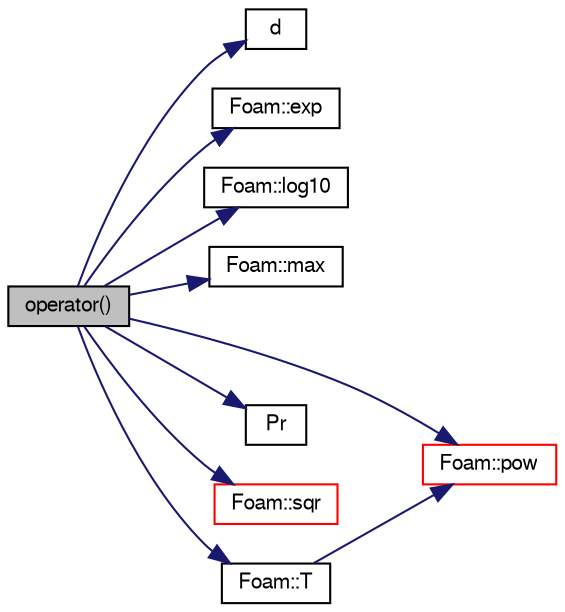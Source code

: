 digraph "operator()"
{
  bgcolor="transparent";
  edge [fontname="FreeSans",fontsize="10",labelfontname="FreeSans",labelfontsize="10"];
  node [fontname="FreeSans",fontsize="10",shape=record];
  rankdir="LR";
  Node71 [label="operator()",height=0.2,width=0.4,color="black", fillcolor="grey75", style="filled", fontcolor="black"];
  Node71 -> Node72 [color="midnightblue",fontsize="10",style="solid",fontname="FreeSans"];
  Node72 [label="d",height=0.2,width=0.4,color="black",URL="$a38951.html#aa182a9055736468dd160f12649a01fd1"];
  Node71 -> Node73 [color="midnightblue",fontsize="10",style="solid",fontname="FreeSans"];
  Node73 [label="Foam::exp",height=0.2,width=0.4,color="black",URL="$a21124.html#a12bca6c677fcf0977532179c3cb9bb89"];
  Node71 -> Node74 [color="midnightblue",fontsize="10",style="solid",fontname="FreeSans"];
  Node74 [label="Foam::log10",height=0.2,width=0.4,color="black",URL="$a21124.html#a58a2d0da0179f2ae967ab96f82818a3b"];
  Node71 -> Node75 [color="midnightblue",fontsize="10",style="solid",fontname="FreeSans"];
  Node75 [label="Foam::max",height=0.2,width=0.4,color="black",URL="$a21124.html#ac993e906cf2774ae77e666bc24e81733"];
  Node71 -> Node76 [color="midnightblue",fontsize="10",style="solid",fontname="FreeSans"];
  Node76 [label="Foam::pow",height=0.2,width=0.4,color="red",URL="$a21124.html#a7500c8e9d27a442adc75e287de074c7c"];
  Node71 -> Node80 [color="midnightblue",fontsize="10",style="solid",fontname="FreeSans"];
  Node80 [label="Pr",height=0.2,width=0.4,color="black",URL="$a39152.html#a1db7a9e58e450e6ddc830a30f0674a02"];
  Node71 -> Node81 [color="midnightblue",fontsize="10",style="solid",fontname="FreeSans"];
  Node81 [label="Foam::sqr",height=0.2,width=0.4,color="red",URL="$a21124.html#a277dc11c581d53826ab5090b08f3b17b"];
  Node71 -> Node82 [color="midnightblue",fontsize="10",style="solid",fontname="FreeSans"];
  Node82 [label="Foam::T",height=0.2,width=0.4,color="black",URL="$a21124.html#ae57fda0abb14bb0944947c463c6e09d4"];
  Node82 -> Node76 [color="midnightblue",fontsize="10",style="solid",fontname="FreeSans"];
}
